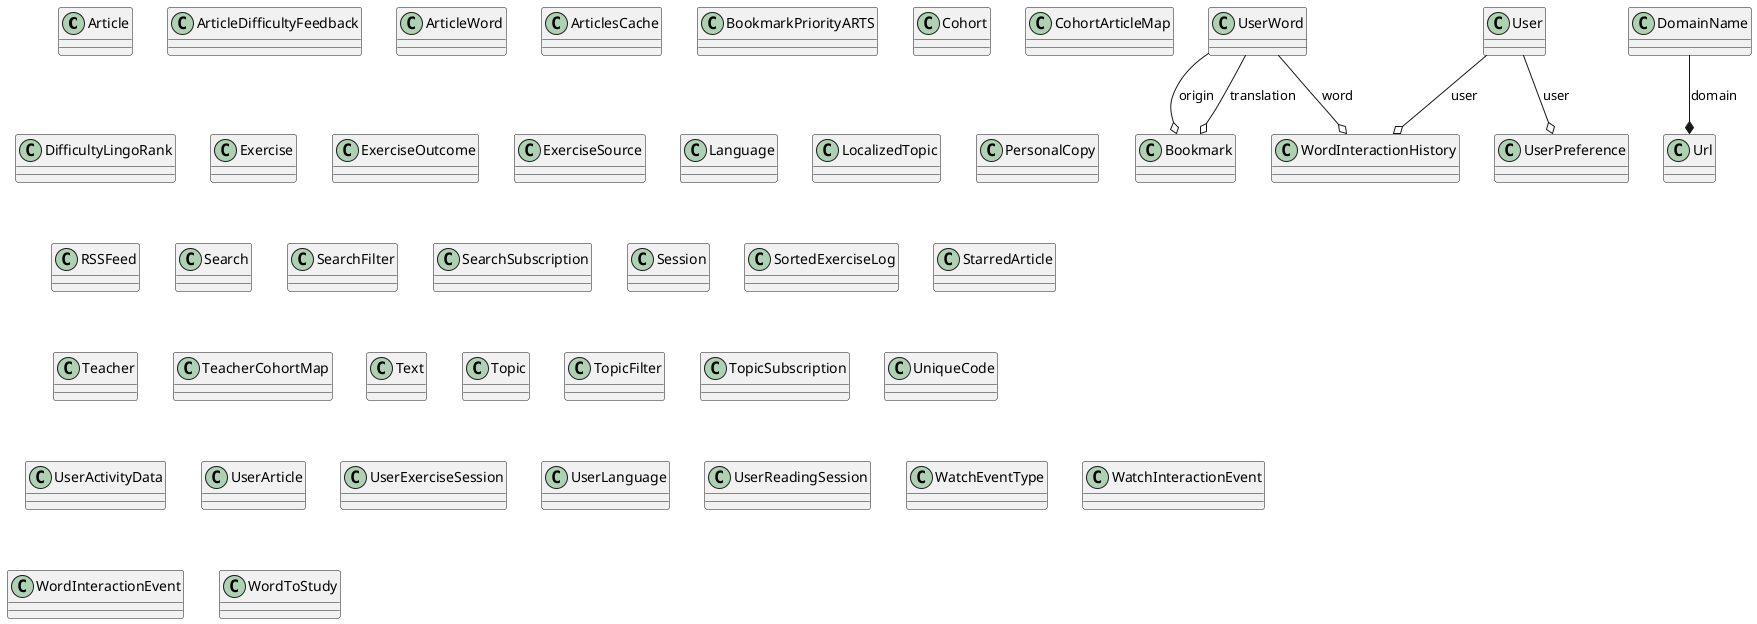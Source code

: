 @startuml classes
set namespaceSeparator none
class "Article" as zeeguu.core.model.article.Article {
}
class "ArticleDifficultyFeedback" as zeeguu.core.model.article_difficulty_feedback.ArticleDifficultyFeedback {
}
class "ArticleWord" as zeeguu.core.model.article_word.ArticleWord {
}
class "ArticlesCache" as zeeguu.core.model.articles_cache.ArticlesCache {
}
class "Bookmark" as zeeguu.core.model.bookmark.Bookmark {
}
class "BookmarkPriorityARTS" as zeeguu.core.model.bookmark_priority_arts.BookmarkPriorityARTS {
}
class "Cohort" as zeeguu.core.model.cohort.Cohort {
}
class "CohortArticleMap" as zeeguu.core.model.cohort_article_map.CohortArticleMap {
}
class "DifficultyLingoRank" as zeeguu.core.model.difficulty_lingo_rank.DifficultyLingoRank {
}
class "DomainName" as zeeguu.core.model.domain_name.DomainName {
}
class "Exercise" as zeeguu.core.model.exercise.Exercise {
}
class "ExerciseOutcome" as zeeguu.core.model.exercise_outcome.ExerciseOutcome {
}
class "ExerciseSource" as zeeguu.core.model.exercise_source.ExerciseSource {
}
class "Language" as zeeguu.core.model.language.Language {
}
class "LocalizedTopic" as zeeguu.core.model.localized_topic.LocalizedTopic {
}
class "PersonalCopy" as zeeguu.core.model.personal_copy.PersonalCopy {
}
class "RSSFeed" as zeeguu.core.model.feed.RSSFeed {
}
class "Search" as zeeguu.core.model.search.Search {
}
class "SearchFilter" as zeeguu.core.model.search_filter.SearchFilter {
}
class "SearchSubscription" as zeeguu.core.model.search_subscription.SearchSubscription {
}
class "Session" as zeeguu.core.model.session.Session {
}
class "SortedExerciseLog" as zeeguu.core.model.sorted_exercise_log.SortedExerciseLog {
}
class "StarredArticle" as zeeguu.core.model.starred_article.StarredArticle {
}
class "Teacher" as zeeguu.core.model.teacher.Teacher {
}
class "TeacherCohortMap" as zeeguu.core.model.teacher_cohort_map.TeacherCohortMap {
}
class "Text" as zeeguu.core.model.text.Text {
}
class "Topic" as zeeguu.core.model.topic.Topic {
}
class "TopicFilter" as zeeguu.core.model.topic_filter.TopicFilter {
}
class "TopicSubscription" as zeeguu.core.model.topic_subscription.TopicSubscription {
}
class "UniqueCode" as zeeguu.core.model.unique_code.UniqueCode {
}
class "Url" as zeeguu.core.model.url.Url {
}
class "User" as zeeguu.core.model.user.User {
}
class "UserActivityData" as zeeguu.core.model.user_activitiy_data.UserActivityData {
}
class "UserArticle" as zeeguu.core.model.user_article.UserArticle {
}
class "UserExerciseSession" as zeeguu.core.model.user_exercise_session.UserExerciseSession {
}
class "UserLanguage" as zeeguu.core.model.user_language.UserLanguage {
}
class "UserPreference" as zeeguu.core.model.user_preference.UserPreference {
}
class "UserReadingSession" as zeeguu.core.model.user_reading_session.UserReadingSession {
}
class "UserWord" as zeeguu.core.model.user_word.UserWord {
}
class "WatchEventType" as zeeguu.core.model.smartwatch.watch_event_type.WatchEventType {
}
class "WatchInteractionEvent" as zeeguu.core.model.smartwatch.watch_interaction_event.WatchInteractionEvent {
}
class "WordInteractionEvent" as zeeguu.core.model.word_knowledge.word_interaction_history.WordInteractionEvent {
}
class "WordInteractionHistory" as zeeguu.core.model.word_knowledge.word_interaction_history.WordInteractionHistory {
}
class "WordToStudy" as zeeguu.core.model.word_to_study.WordToStudy {
}
zeeguu.core.model.domain_name.DomainName --* zeeguu.core.model.url.Url : domain
zeeguu.core.model.user.User --o zeeguu.core.model.user_preference.UserPreference : user
zeeguu.core.model.user.User --o zeeguu.core.model.word_knowledge.word_interaction_history.WordInteractionHistory : user
zeeguu.core.model.user_word.UserWord --o zeeguu.core.model.bookmark.Bookmark : origin
zeeguu.core.model.user_word.UserWord --o zeeguu.core.model.bookmark.Bookmark : translation
zeeguu.core.model.user_word.UserWord --o zeeguu.core.model.word_knowledge.word_interaction_history.WordInteractionHistory : word
@enduml
